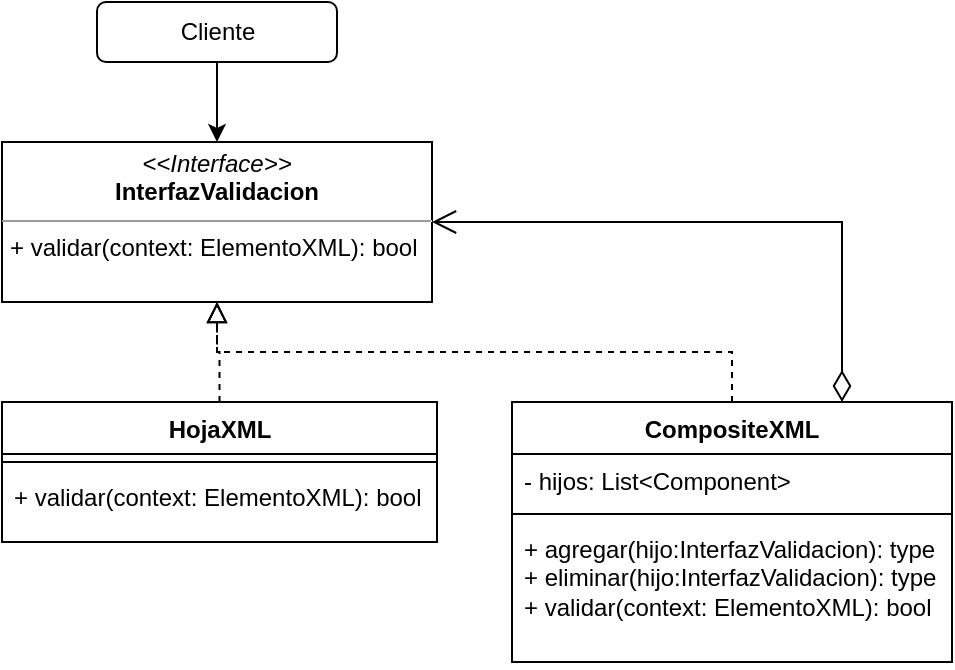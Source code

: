 <mxfile version="22.0.4" type="github">
  <diagram name="Página-1" id="NlpiCG9klhSIJNlOkJPN">
    <mxGraphModel dx="955" dy="485" grid="1" gridSize="10" guides="1" tooltips="1" connect="1" arrows="1" fold="1" page="1" pageScale="1" pageWidth="827" pageHeight="1169" math="0" shadow="0">
      <root>
        <mxCell id="0" />
        <mxCell id="1" parent="0" />
        <mxCell id="Nb7Q-IX65P9Gd8IJMnGJ-17" style="edgeStyle=orthogonalEdgeStyle;rounded=0;orthogonalLoop=1;jettySize=auto;html=1;entryX=0.5;entryY=0;entryDx=0;entryDy=0;" edge="1" parent="1" source="Nb7Q-IX65P9Gd8IJMnGJ-1" target="Nb7Q-IX65P9Gd8IJMnGJ-16">
          <mxGeometry relative="1" as="geometry" />
        </mxCell>
        <mxCell id="Nb7Q-IX65P9Gd8IJMnGJ-1" value="Cliente" style="rounded=1;whiteSpace=wrap;html=1;" vertex="1" parent="1">
          <mxGeometry x="142.5" y="100" width="120" height="30" as="geometry" />
        </mxCell>
        <mxCell id="Nb7Q-IX65P9Gd8IJMnGJ-19" style="edgeStyle=orthogonalEdgeStyle;rounded=0;orthogonalLoop=1;jettySize=auto;html=1;exitX=0.5;exitY=0;exitDx=0;exitDy=0;dashed=1;endArrow=block;endFill=0;endSize=8;entryX=0.5;entryY=1;entryDx=0;entryDy=0;" edge="1" parent="1" source="Nb7Q-IX65P9Gd8IJMnGJ-4" target="Nb7Q-IX65P9Gd8IJMnGJ-16">
          <mxGeometry relative="1" as="geometry">
            <mxPoint x="190" y="250" as="targetPoint" />
          </mxGeometry>
        </mxCell>
        <mxCell id="Nb7Q-IX65P9Gd8IJMnGJ-20" style="edgeStyle=orthogonalEdgeStyle;rounded=0;orthogonalLoop=1;jettySize=auto;html=1;entryX=1;entryY=0.5;entryDx=0;entryDy=0;exitX=0.75;exitY=0;exitDx=0;exitDy=0;endArrow=open;endFill=0;startArrow=diamondThin;startFill=0;targetPerimeterSpacing=3;endSize=10;startSize=13;" edge="1" parent="1" source="Nb7Q-IX65P9Gd8IJMnGJ-4" target="Nb7Q-IX65P9Gd8IJMnGJ-16">
          <mxGeometry relative="1" as="geometry" />
        </mxCell>
        <mxCell id="Nb7Q-IX65P9Gd8IJMnGJ-4" value="CompositeXML" style="swimlane;fontStyle=1;align=center;verticalAlign=top;childLayout=stackLayout;horizontal=1;startSize=26;horizontalStack=0;resizeParent=1;resizeParentMax=0;resizeLast=0;collapsible=1;marginBottom=0;whiteSpace=wrap;html=1;" vertex="1" parent="1">
          <mxGeometry x="350" y="300" width="220" height="130" as="geometry" />
        </mxCell>
        <mxCell id="Nb7Q-IX65P9Gd8IJMnGJ-5" value="- hijos: List&amp;lt;Component&amp;gt;" style="text;strokeColor=none;fillColor=none;align=left;verticalAlign=top;spacingLeft=4;spacingRight=4;overflow=hidden;rotatable=0;points=[[0,0.5],[1,0.5]];portConstraint=eastwest;whiteSpace=wrap;html=1;" vertex="1" parent="Nb7Q-IX65P9Gd8IJMnGJ-4">
          <mxGeometry y="26" width="220" height="26" as="geometry" />
        </mxCell>
        <mxCell id="Nb7Q-IX65P9Gd8IJMnGJ-6" value="" style="line;strokeWidth=1;fillColor=none;align=left;verticalAlign=middle;spacingTop=-1;spacingLeft=3;spacingRight=3;rotatable=0;labelPosition=right;points=[];portConstraint=eastwest;strokeColor=inherit;" vertex="1" parent="Nb7Q-IX65P9Gd8IJMnGJ-4">
          <mxGeometry y="52" width="220" height="8" as="geometry" />
        </mxCell>
        <mxCell id="Nb7Q-IX65P9Gd8IJMnGJ-7" value="+ agregar(hijo:InterfazValidacion): type&lt;br&gt;+ eliminar(hijo:InterfazValidacion): type&lt;br&gt;+ validar(context: ElementoXML): bool" style="text;strokeColor=none;fillColor=none;align=left;verticalAlign=top;spacingLeft=4;spacingRight=4;overflow=hidden;rotatable=0;points=[[0,0.5],[1,0.5]];portConstraint=eastwest;whiteSpace=wrap;html=1;" vertex="1" parent="Nb7Q-IX65P9Gd8IJMnGJ-4">
          <mxGeometry y="60" width="220" height="70" as="geometry" />
        </mxCell>
        <mxCell id="Nb7Q-IX65P9Gd8IJMnGJ-18" style="edgeStyle=orthogonalEdgeStyle;rounded=0;orthogonalLoop=1;jettySize=auto;html=1;entryX=0.5;entryY=1;entryDx=0;entryDy=0;dashed=1;endArrow=block;endFill=0;endSize=8;" edge="1" parent="1" source="Nb7Q-IX65P9Gd8IJMnGJ-12" target="Nb7Q-IX65P9Gd8IJMnGJ-16">
          <mxGeometry relative="1" as="geometry" />
        </mxCell>
        <mxCell id="Nb7Q-IX65P9Gd8IJMnGJ-12" value="HojaXML" style="swimlane;fontStyle=1;align=center;verticalAlign=top;childLayout=stackLayout;horizontal=1;startSize=26;horizontalStack=0;resizeParent=1;resizeParentMax=0;resizeLast=0;collapsible=1;marginBottom=0;whiteSpace=wrap;html=1;" vertex="1" parent="1">
          <mxGeometry x="95" y="300" width="217.5" height="70" as="geometry" />
        </mxCell>
        <mxCell id="Nb7Q-IX65P9Gd8IJMnGJ-14" value="" style="line;strokeWidth=1;fillColor=none;align=left;verticalAlign=middle;spacingTop=-1;spacingLeft=3;spacingRight=3;rotatable=0;labelPosition=right;points=[];portConstraint=eastwest;strokeColor=inherit;" vertex="1" parent="Nb7Q-IX65P9Gd8IJMnGJ-12">
          <mxGeometry y="26" width="217.5" height="8" as="geometry" />
        </mxCell>
        <mxCell id="Nb7Q-IX65P9Gd8IJMnGJ-15" value="+ validar(context: ElementoXML): bool" style="text;strokeColor=none;fillColor=none;align=left;verticalAlign=top;spacingLeft=4;spacingRight=4;overflow=hidden;rotatable=0;points=[[0,0.5],[1,0.5]];portConstraint=eastwest;whiteSpace=wrap;html=1;" vertex="1" parent="Nb7Q-IX65P9Gd8IJMnGJ-12">
          <mxGeometry y="34" width="217.5" height="36" as="geometry" />
        </mxCell>
        <mxCell id="Nb7Q-IX65P9Gd8IJMnGJ-16" value="&lt;p style=&quot;margin:0px;margin-top:4px;text-align:center;&quot;&gt;&lt;i&gt;&amp;lt;&amp;lt;Interface&amp;gt;&amp;gt;&lt;/i&gt;&lt;br&gt;&lt;b&gt;InterfazValidacion&lt;/b&gt;&lt;/p&gt;&lt;hr size=&quot;1&quot;&gt;&lt;p style=&quot;margin:0px;margin-left:4px;&quot;&gt;+ validar(context: ElementoXML): bool&lt;br&gt;&lt;/p&gt;&lt;p style=&quot;margin:0px;margin-left:4px;&quot;&gt;&lt;br&gt;&lt;/p&gt;" style="verticalAlign=top;align=left;overflow=fill;fontSize=12;fontFamily=Helvetica;html=1;whiteSpace=wrap;" vertex="1" parent="1">
          <mxGeometry x="95" y="170" width="215" height="80" as="geometry" />
        </mxCell>
      </root>
    </mxGraphModel>
  </diagram>
</mxfile>
